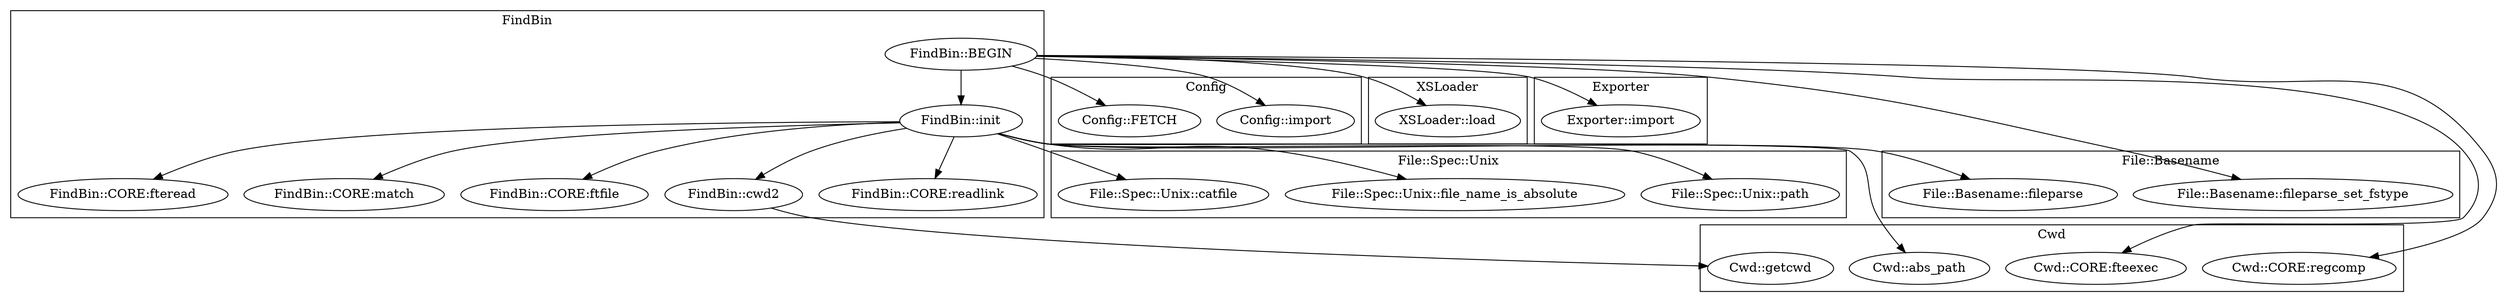 digraph {
graph [overlap=false]
subgraph cluster_Config {
	label="Config";
	"Config::import";
	"Config::FETCH";
}
subgraph cluster_XSLoader {
	label="XSLoader";
	"XSLoader::load";
}
subgraph cluster_Exporter {
	label="Exporter";
	"Exporter::import";
}
subgraph cluster_File_Basename {
	label="File::Basename";
	"File::Basename::fileparse";
	"File::Basename::fileparse_set_fstype";
}
subgraph cluster_File_Spec_Unix {
	label="File::Spec::Unix";
	"File::Spec::Unix::path";
	"File::Spec::Unix::file_name_is_absolute";
	"File::Spec::Unix::catfile";
}
subgraph cluster_FindBin {
	label="FindBin";
	"FindBin::CORE:fteread";
	"FindBin::CORE:match";
	"FindBin::CORE:ftfile";
	"FindBin::init";
	"FindBin::cwd2";
	"FindBin::CORE:readlink";
	"FindBin::BEGIN";
}
subgraph cluster_Cwd {
	label="Cwd";
	"Cwd::abs_path";
	"Cwd::CORE:fteexec";
	"Cwd::getcwd";
	"Cwd::CORE:regcomp";
}
"FindBin::init" -> "FindBin::CORE:readlink";
"FindBin::BEGIN" -> "Config::import";
"FindBin::init" -> "Cwd::abs_path";
"FindBin::init" -> "File::Basename::fileparse";
"FindBin::cwd2" -> "Cwd::getcwd";
"FindBin::BEGIN" -> "Exporter::import";
"FindBin::init" -> "File::Spec::Unix::file_name_is_absolute";
"FindBin::init" -> "FindBin::CORE:fteread";
"FindBin::BEGIN" -> "Cwd::CORE:fteexec";
"FindBin::BEGIN" -> "File::Basename::fileparse_set_fstype";
"FindBin::BEGIN" -> "Cwd::CORE:regcomp";
"FindBin::init" -> "FindBin::cwd2";
"FindBin::BEGIN" -> "XSLoader::load";
"FindBin::BEGIN" -> "Config::FETCH";
"FindBin::init" -> "File::Spec::Unix::path";
"FindBin::init" -> "FindBin::CORE:match";
"FindBin::init" -> "FindBin::CORE:ftfile";
"FindBin::BEGIN" -> "FindBin::init";
"FindBin::init" -> "File::Spec::Unix::catfile";
}
